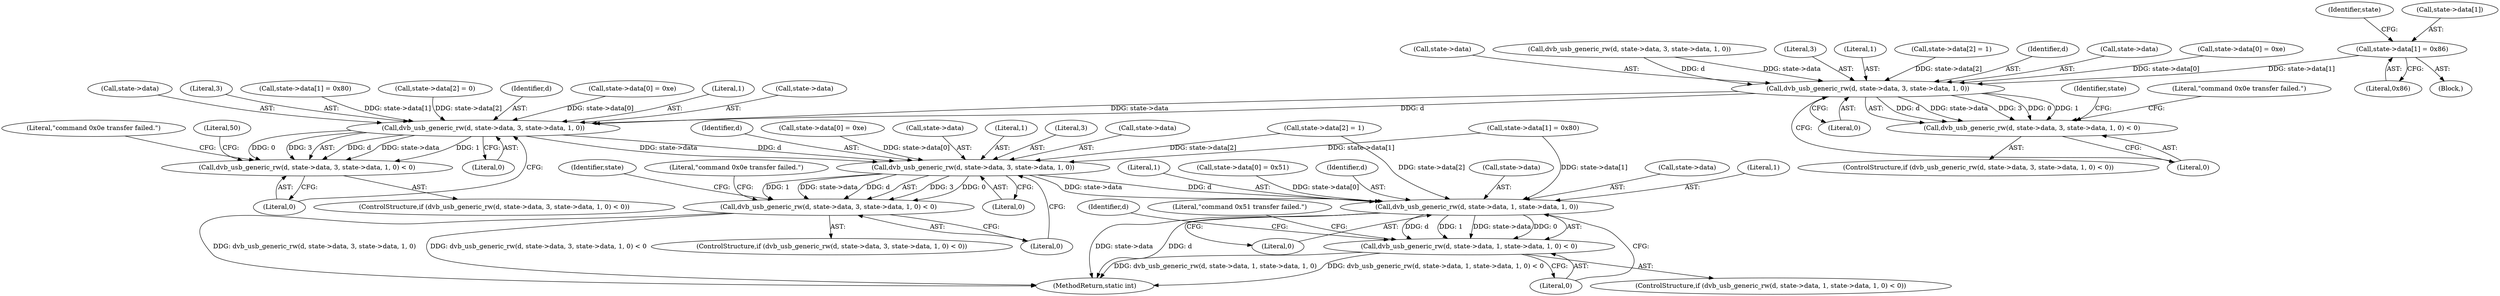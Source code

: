 digraph "0_linux_606142af57dad981b78707234cfbd15f9f7b7125_3@array" {
"1000164" [label="(Call,state->data[1] = 0x86)"];
"1000180" [label="(Call,dvb_usb_generic_rw(d, state->data, 3, state->data, 1, 0))"];
"1000179" [label="(Call,dvb_usb_generic_rw(d, state->data, 3, state->data, 1, 0) < 0)"];
"1000217" [label="(Call,dvb_usb_generic_rw(d, state->data, 3, state->data, 1, 0))"];
"1000216" [label="(Call,dvb_usb_generic_rw(d, state->data, 3, state->data, 1, 0) < 0)"];
"1000256" [label="(Call,dvb_usb_generic_rw(d, state->data, 3, state->data, 1, 0))"];
"1000255" [label="(Call,dvb_usb_generic_rw(d, state->data, 3, state->data, 1, 0) < 0)"];
"1000279" [label="(Call,dvb_usb_generic_rw(d, state->data, 1, state->data, 1, 0))"];
"1000278" [label="(Call,dvb_usb_generic_rw(d, state->data, 1, state->data, 1, 0) < 0)"];
"1000281" [label="(Call,state->data)"];
"1000157" [label="(Call,state->data[0] = 0xe)"];
"1000226" [label="(Literal,1)"];
"1000296" [label="(Identifier,d)"];
"1000228" [label="(Literal,0)"];
"1000180" [label="(Call,dvb_usb_generic_rw(d, state->data, 3, state->data, 1, 0))"];
"1000353" [label="(MethodReturn,static int)"];
"1000273" [label="(Identifier,state)"];
"1000227" [label="(Literal,0)"];
"1000265" [label="(Literal,1)"];
"1000186" [label="(Call,state->data)"];
"1000261" [label="(Literal,3)"];
"1000170" [label="(Literal,0x86)"];
"1000267" [label="(Literal,0)"];
"1000284" [label="(Literal,1)"];
"1000266" [label="(Literal,0)"];
"1000270" [label="(Call,state->data[0] = 0x51)"];
"1000258" [label="(Call,state->data)"];
"1000223" [label="(Call,state->data)"];
"1000216" [label="(Call,dvb_usb_generic_rw(d, state->data, 3, state->data, 1, 0) < 0)"];
"1000164" [label="(Call,state->data[1] = 0x86)"];
"1000219" [label="(Call,state->data)"];
"1000257" [label="(Identifier,d)"];
"1000233" [label="(Call,state->data[0] = 0xe)"];
"1000232" [label="(Literal,50)"];
"1000174" [label="(Identifier,state)"];
"1000254" [label="(ControlStructure,if (dvb_usb_generic_rw(d, state->data, 3, state->data, 1, 0) < 0))"];
"1000240" [label="(Call,state->data[1] = 0x80)"];
"1000185" [label="(Literal,3)"];
"1000165" [label="(Call,state->data[1])"];
"1000222" [label="(Literal,3)"];
"1000280" [label="(Identifier,d)"];
"1000290" [label="(Literal,0)"];
"1000230" [label="(Literal,\"command 0x0e transfer failed.\")"];
"1000262" [label="(Call,state->data)"];
"1000197" [label="(Identifier,state)"];
"1000193" [label="(Literal,\"command 0x0e transfer failed.\")"];
"1000189" [label="(Literal,1)"];
"1000292" [label="(Literal,\"command 0x51 transfer failed.\")"];
"1000102" [label="(Block,)"];
"1000178" [label="(ControlStructure,if (dvb_usb_generic_rw(d, state->data, 3, state->data, 1, 0) < 0))"];
"1000201" [label="(Call,state->data[1] = 0x80)"];
"1000247" [label="(Call,state->data[2] = 1)"];
"1000217" [label="(Call,dvb_usb_generic_rw(d, state->data, 3, state->data, 1, 0))"];
"1000269" [label="(Literal,\"command 0x0e transfer failed.\")"];
"1000191" [label="(Literal,0)"];
"1000285" [label="(Call,state->data)"];
"1000288" [label="(Literal,1)"];
"1000289" [label="(Literal,0)"];
"1000171" [label="(Call,state->data[2] = 1)"];
"1000256" [label="(Call,dvb_usb_generic_rw(d, state->data, 3, state->data, 1, 0))"];
"1000255" [label="(Call,dvb_usb_generic_rw(d, state->data, 3, state->data, 1, 0) < 0)"];
"1000278" [label="(Call,dvb_usb_generic_rw(d, state->data, 1, state->data, 1, 0) < 0)"];
"1000279" [label="(Call,dvb_usb_generic_rw(d, state->data, 1, state->data, 1, 0))"];
"1000143" [label="(Call,dvb_usb_generic_rw(d, state->data, 3, state->data, 1, 0))"];
"1000277" [label="(ControlStructure,if (dvb_usb_generic_rw(d, state->data, 1, state->data, 1, 0) < 0))"];
"1000181" [label="(Identifier,d)"];
"1000208" [label="(Call,state->data[2] = 0)"];
"1000218" [label="(Identifier,d)"];
"1000182" [label="(Call,state->data)"];
"1000194" [label="(Call,state->data[0] = 0xe)"];
"1000179" [label="(Call,dvb_usb_generic_rw(d, state->data, 3, state->data, 1, 0) < 0)"];
"1000190" [label="(Literal,0)"];
"1000215" [label="(ControlStructure,if (dvb_usb_generic_rw(d, state->data, 3, state->data, 1, 0) < 0))"];
"1000164" -> "1000102"  [label="AST: "];
"1000164" -> "1000170"  [label="CFG: "];
"1000165" -> "1000164"  [label="AST: "];
"1000170" -> "1000164"  [label="AST: "];
"1000174" -> "1000164"  [label="CFG: "];
"1000164" -> "1000180"  [label="DDG: state->data[1]"];
"1000180" -> "1000179"  [label="AST: "];
"1000180" -> "1000190"  [label="CFG: "];
"1000181" -> "1000180"  [label="AST: "];
"1000182" -> "1000180"  [label="AST: "];
"1000185" -> "1000180"  [label="AST: "];
"1000186" -> "1000180"  [label="AST: "];
"1000189" -> "1000180"  [label="AST: "];
"1000190" -> "1000180"  [label="AST: "];
"1000191" -> "1000180"  [label="CFG: "];
"1000180" -> "1000179"  [label="DDG: d"];
"1000180" -> "1000179"  [label="DDG: state->data"];
"1000180" -> "1000179"  [label="DDG: 3"];
"1000180" -> "1000179"  [label="DDG: 0"];
"1000180" -> "1000179"  [label="DDG: 1"];
"1000143" -> "1000180"  [label="DDG: d"];
"1000143" -> "1000180"  [label="DDG: state->data"];
"1000171" -> "1000180"  [label="DDG: state->data[2]"];
"1000157" -> "1000180"  [label="DDG: state->data[0]"];
"1000180" -> "1000217"  [label="DDG: d"];
"1000180" -> "1000217"  [label="DDG: state->data"];
"1000179" -> "1000178"  [label="AST: "];
"1000179" -> "1000191"  [label="CFG: "];
"1000191" -> "1000179"  [label="AST: "];
"1000193" -> "1000179"  [label="CFG: "];
"1000197" -> "1000179"  [label="CFG: "];
"1000217" -> "1000216"  [label="AST: "];
"1000217" -> "1000227"  [label="CFG: "];
"1000218" -> "1000217"  [label="AST: "];
"1000219" -> "1000217"  [label="AST: "];
"1000222" -> "1000217"  [label="AST: "];
"1000223" -> "1000217"  [label="AST: "];
"1000226" -> "1000217"  [label="AST: "];
"1000227" -> "1000217"  [label="AST: "];
"1000228" -> "1000217"  [label="CFG: "];
"1000217" -> "1000216"  [label="DDG: d"];
"1000217" -> "1000216"  [label="DDG: state->data"];
"1000217" -> "1000216"  [label="DDG: 1"];
"1000217" -> "1000216"  [label="DDG: 0"];
"1000217" -> "1000216"  [label="DDG: 3"];
"1000208" -> "1000217"  [label="DDG: state->data[2]"];
"1000194" -> "1000217"  [label="DDG: state->data[0]"];
"1000201" -> "1000217"  [label="DDG: state->data[1]"];
"1000217" -> "1000256"  [label="DDG: d"];
"1000217" -> "1000256"  [label="DDG: state->data"];
"1000216" -> "1000215"  [label="AST: "];
"1000216" -> "1000228"  [label="CFG: "];
"1000228" -> "1000216"  [label="AST: "];
"1000230" -> "1000216"  [label="CFG: "];
"1000232" -> "1000216"  [label="CFG: "];
"1000256" -> "1000255"  [label="AST: "];
"1000256" -> "1000266"  [label="CFG: "];
"1000257" -> "1000256"  [label="AST: "];
"1000258" -> "1000256"  [label="AST: "];
"1000261" -> "1000256"  [label="AST: "];
"1000262" -> "1000256"  [label="AST: "];
"1000265" -> "1000256"  [label="AST: "];
"1000266" -> "1000256"  [label="AST: "];
"1000267" -> "1000256"  [label="CFG: "];
"1000256" -> "1000255"  [label="DDG: 3"];
"1000256" -> "1000255"  [label="DDG: 0"];
"1000256" -> "1000255"  [label="DDG: 1"];
"1000256" -> "1000255"  [label="DDG: state->data"];
"1000256" -> "1000255"  [label="DDG: d"];
"1000247" -> "1000256"  [label="DDG: state->data[2]"];
"1000233" -> "1000256"  [label="DDG: state->data[0]"];
"1000240" -> "1000256"  [label="DDG: state->data[1]"];
"1000256" -> "1000279"  [label="DDG: d"];
"1000256" -> "1000279"  [label="DDG: state->data"];
"1000255" -> "1000254"  [label="AST: "];
"1000255" -> "1000267"  [label="CFG: "];
"1000267" -> "1000255"  [label="AST: "];
"1000269" -> "1000255"  [label="CFG: "];
"1000273" -> "1000255"  [label="CFG: "];
"1000255" -> "1000353"  [label="DDG: dvb_usb_generic_rw(d, state->data, 3, state->data, 1, 0)"];
"1000255" -> "1000353"  [label="DDG: dvb_usb_generic_rw(d, state->data, 3, state->data, 1, 0) < 0"];
"1000279" -> "1000278"  [label="AST: "];
"1000279" -> "1000289"  [label="CFG: "];
"1000280" -> "1000279"  [label="AST: "];
"1000281" -> "1000279"  [label="AST: "];
"1000284" -> "1000279"  [label="AST: "];
"1000285" -> "1000279"  [label="AST: "];
"1000288" -> "1000279"  [label="AST: "];
"1000289" -> "1000279"  [label="AST: "];
"1000290" -> "1000279"  [label="CFG: "];
"1000279" -> "1000353"  [label="DDG: state->data"];
"1000279" -> "1000353"  [label="DDG: d"];
"1000279" -> "1000278"  [label="DDG: d"];
"1000279" -> "1000278"  [label="DDG: 1"];
"1000279" -> "1000278"  [label="DDG: state->data"];
"1000279" -> "1000278"  [label="DDG: 0"];
"1000247" -> "1000279"  [label="DDG: state->data[2]"];
"1000240" -> "1000279"  [label="DDG: state->data[1]"];
"1000270" -> "1000279"  [label="DDG: state->data[0]"];
"1000278" -> "1000277"  [label="AST: "];
"1000278" -> "1000290"  [label="CFG: "];
"1000290" -> "1000278"  [label="AST: "];
"1000292" -> "1000278"  [label="CFG: "];
"1000296" -> "1000278"  [label="CFG: "];
"1000278" -> "1000353"  [label="DDG: dvb_usb_generic_rw(d, state->data, 1, state->data, 1, 0) < 0"];
"1000278" -> "1000353"  [label="DDG: dvb_usb_generic_rw(d, state->data, 1, state->data, 1, 0)"];
}
